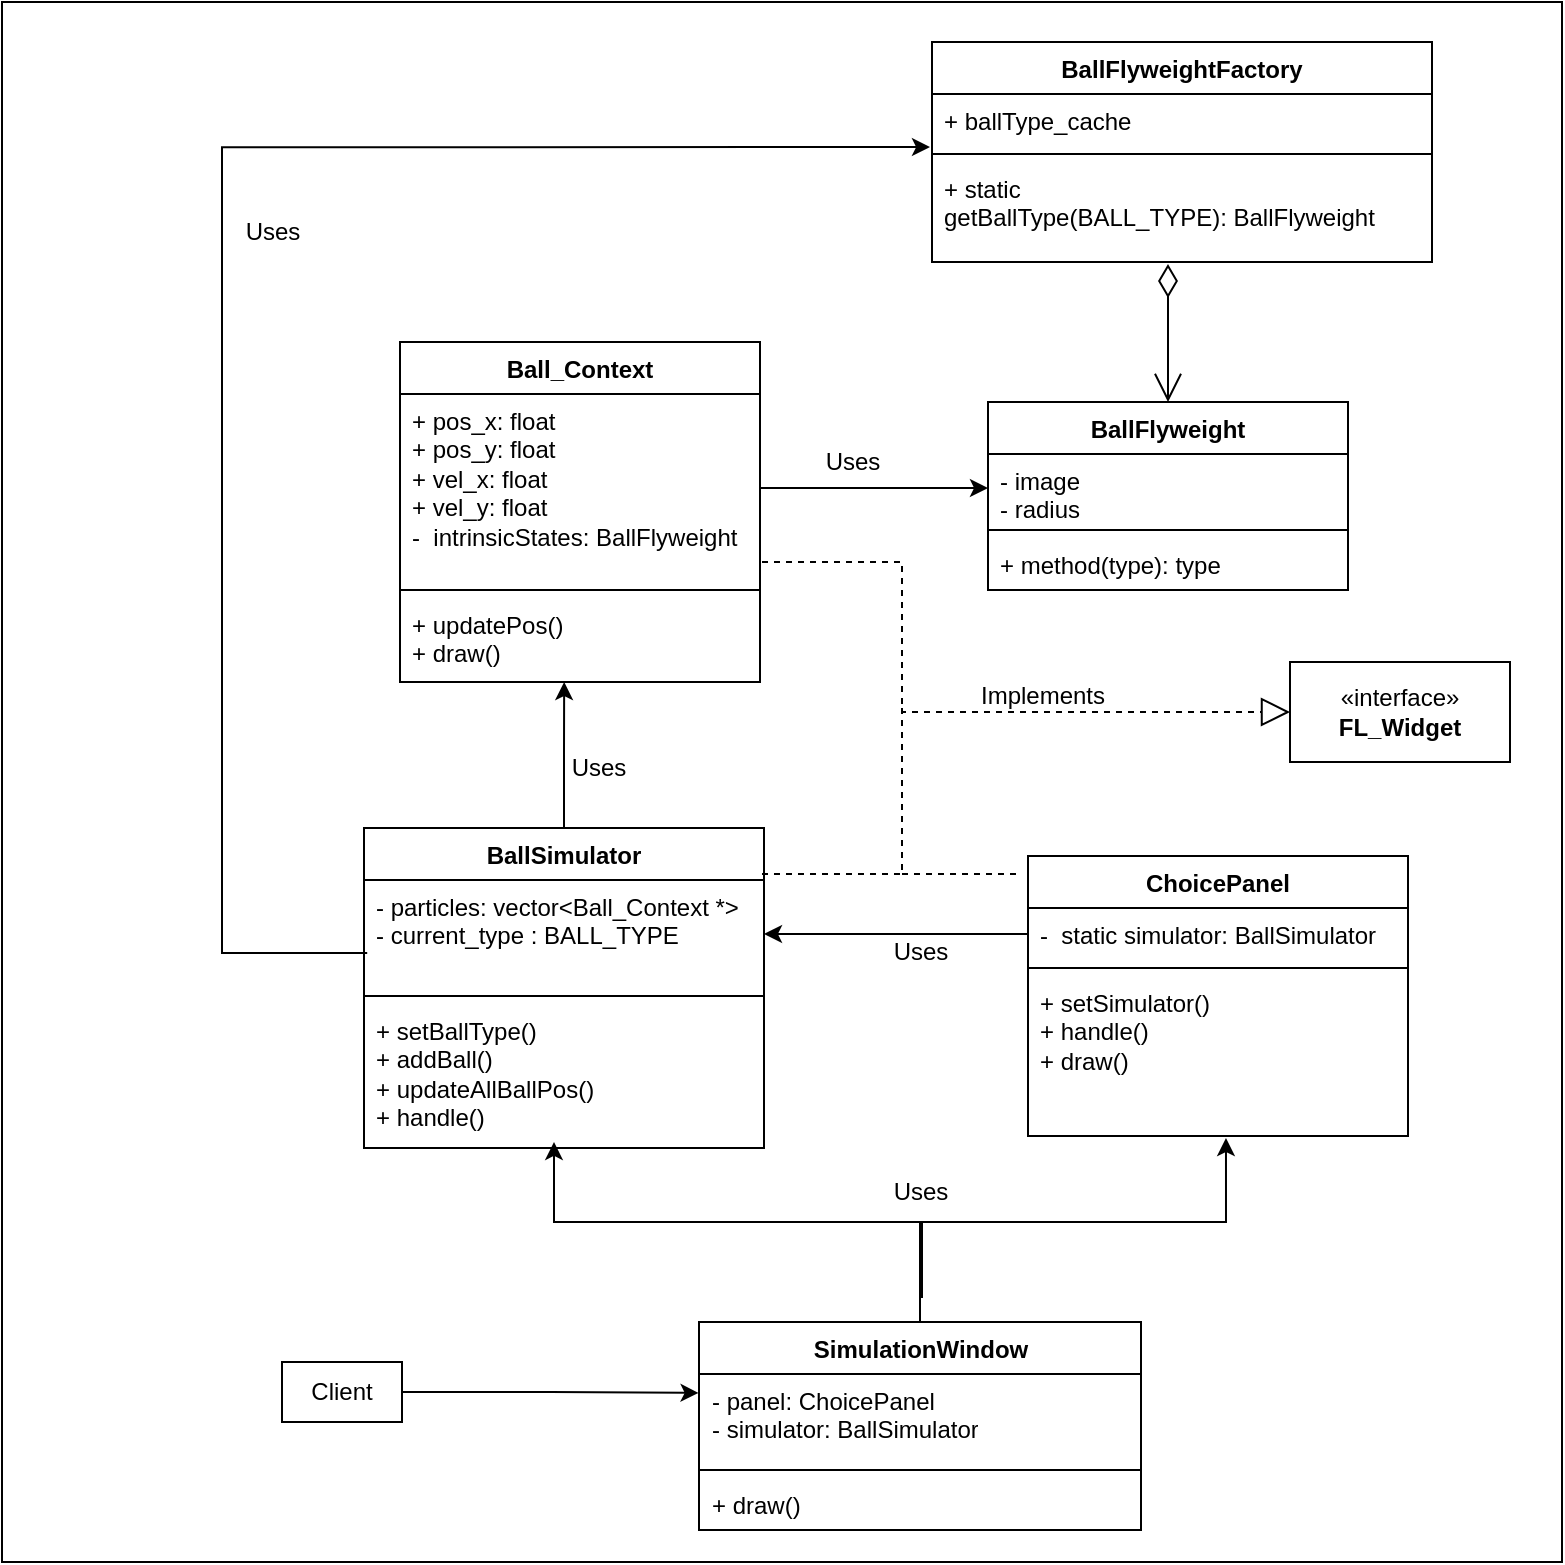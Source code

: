 <mxfile version="23.1.6" type="device">
  <diagram id="C5RBs43oDa-KdzZeNtuy" name="Page-1">
    <mxGraphModel dx="1194" dy="606" grid="1" gridSize="10" guides="1" tooltips="1" connect="1" arrows="1" fold="1" page="1" pageScale="1" pageWidth="827" pageHeight="1169" math="0" shadow="0">
      <root>
        <mxCell id="WIyWlLk6GJQsqaUBKTNV-0" />
        <mxCell id="WIyWlLk6GJQsqaUBKTNV-1" parent="WIyWlLk6GJQsqaUBKTNV-0" />
        <mxCell id="cYaYZuOsjZ7oo6lZCn4Q-78" value="" style="whiteSpace=wrap;html=1;aspect=fixed;" parent="WIyWlLk6GJQsqaUBKTNV-1" vertex="1">
          <mxGeometry x="30" y="100" width="780" height="780" as="geometry" />
        </mxCell>
        <mxCell id="cYaYZuOsjZ7oo6lZCn4Q-3" value="BallFlyweight" style="swimlane;fontStyle=1;align=center;verticalAlign=top;childLayout=stackLayout;horizontal=1;startSize=26;horizontalStack=0;resizeParent=1;resizeParentMax=0;resizeLast=0;collapsible=1;marginBottom=0;whiteSpace=wrap;html=1;" parent="WIyWlLk6GJQsqaUBKTNV-1" vertex="1">
          <mxGeometry x="523" y="300" width="180" height="94" as="geometry" />
        </mxCell>
        <mxCell id="cYaYZuOsjZ7oo6lZCn4Q-4" value="- image&lt;br&gt;- radius" style="text;strokeColor=none;fillColor=none;align=left;verticalAlign=top;spacingLeft=4;spacingRight=4;overflow=hidden;rotatable=0;points=[[0,0.5],[1,0.5]];portConstraint=eastwest;whiteSpace=wrap;html=1;" parent="cYaYZuOsjZ7oo6lZCn4Q-3" vertex="1">
          <mxGeometry y="26" width="180" height="34" as="geometry" />
        </mxCell>
        <mxCell id="cYaYZuOsjZ7oo6lZCn4Q-5" value="" style="line;strokeWidth=1;fillColor=none;align=left;verticalAlign=middle;spacingTop=-1;spacingLeft=3;spacingRight=3;rotatable=0;labelPosition=right;points=[];portConstraint=eastwest;strokeColor=inherit;" parent="cYaYZuOsjZ7oo6lZCn4Q-3" vertex="1">
          <mxGeometry y="60" width="180" height="8" as="geometry" />
        </mxCell>
        <mxCell id="cYaYZuOsjZ7oo6lZCn4Q-6" value="+ method(type): type" style="text;strokeColor=none;fillColor=none;align=left;verticalAlign=top;spacingLeft=4;spacingRight=4;overflow=hidden;rotatable=0;points=[[0,0.5],[1,0.5]];portConstraint=eastwest;whiteSpace=wrap;html=1;" parent="cYaYZuOsjZ7oo6lZCn4Q-3" vertex="1">
          <mxGeometry y="68" width="180" height="26" as="geometry" />
        </mxCell>
        <mxCell id="cYaYZuOsjZ7oo6lZCn4Q-23" value="BallFlyweightFactory" style="swimlane;fontStyle=1;align=center;verticalAlign=top;childLayout=stackLayout;horizontal=1;startSize=26;horizontalStack=0;resizeParent=1;resizeParentMax=0;resizeLast=0;collapsible=1;marginBottom=0;whiteSpace=wrap;html=1;" parent="WIyWlLk6GJQsqaUBKTNV-1" vertex="1">
          <mxGeometry x="495" y="120" width="250" height="110" as="geometry" />
        </mxCell>
        <mxCell id="cYaYZuOsjZ7oo6lZCn4Q-24" value="+&amp;nbsp;ballType_cache" style="text;strokeColor=none;fillColor=none;align=left;verticalAlign=top;spacingLeft=4;spacingRight=4;overflow=hidden;rotatable=0;points=[[0,0.5],[1,0.5]];portConstraint=eastwest;whiteSpace=wrap;html=1;" parent="cYaYZuOsjZ7oo6lZCn4Q-23" vertex="1">
          <mxGeometry y="26" width="250" height="26" as="geometry" />
        </mxCell>
        <mxCell id="cYaYZuOsjZ7oo6lZCn4Q-25" value="" style="line;strokeWidth=1;fillColor=none;align=left;verticalAlign=middle;spacingTop=-1;spacingLeft=3;spacingRight=3;rotatable=0;labelPosition=right;points=[];portConstraint=eastwest;strokeColor=inherit;" parent="cYaYZuOsjZ7oo6lZCn4Q-23" vertex="1">
          <mxGeometry y="52" width="250" height="8" as="geometry" />
        </mxCell>
        <mxCell id="cYaYZuOsjZ7oo6lZCn4Q-26" value="+ static getBallType(BALL_TYPE):&amp;nbsp;BallFlyweight" style="text;strokeColor=none;fillColor=none;align=left;verticalAlign=top;spacingLeft=4;spacingRight=4;overflow=hidden;rotatable=0;points=[[0,0.5],[1,0.5]];portConstraint=eastwest;whiteSpace=wrap;html=1;" parent="cYaYZuOsjZ7oo6lZCn4Q-23" vertex="1">
          <mxGeometry y="60" width="250" height="50" as="geometry" />
        </mxCell>
        <mxCell id="cYaYZuOsjZ7oo6lZCn4Q-27" value="" style="endArrow=open;html=1;endSize=12;startArrow=diamondThin;startSize=14;startFill=0;edgeStyle=orthogonalEdgeStyle;align=left;verticalAlign=bottom;rounded=0;entryX=0.5;entryY=0;entryDx=0;entryDy=0;exitX=0.472;exitY=1.02;exitDx=0;exitDy=0;exitPerimeter=0;" parent="WIyWlLk6GJQsqaUBKTNV-1" source="cYaYZuOsjZ7oo6lZCn4Q-26" target="cYaYZuOsjZ7oo6lZCn4Q-3" edge="1">
          <mxGeometry x="-1" y="3" relative="1" as="geometry">
            <mxPoint x="618" y="240" as="sourcePoint" />
            <mxPoint x="618" y="290" as="targetPoint" />
          </mxGeometry>
        </mxCell>
        <mxCell id="cYaYZuOsjZ7oo6lZCn4Q-28" value="Ball_Context" style="swimlane;fontStyle=1;align=center;verticalAlign=top;childLayout=stackLayout;horizontal=1;startSize=26;horizontalStack=0;resizeParent=1;resizeParentMax=0;resizeLast=0;collapsible=1;marginBottom=0;whiteSpace=wrap;html=1;" parent="WIyWlLk6GJQsqaUBKTNV-1" vertex="1">
          <mxGeometry x="229" y="270" width="180" height="170" as="geometry" />
        </mxCell>
        <mxCell id="cYaYZuOsjZ7oo6lZCn4Q-29" value="+ pos_x: float&lt;br&gt;+ pos_y: float&lt;br&gt;+ vel_x: float&lt;br&gt;+ vel_y: float&lt;br&gt;-&amp;nbsp; intrinsicStates:&amp;nbsp;BallFlyweight" style="text;strokeColor=none;fillColor=none;align=left;verticalAlign=top;spacingLeft=4;spacingRight=4;overflow=hidden;rotatable=0;points=[[0,0.5],[1,0.5]];portConstraint=eastwest;whiteSpace=wrap;html=1;" parent="cYaYZuOsjZ7oo6lZCn4Q-28" vertex="1">
          <mxGeometry y="26" width="180" height="94" as="geometry" />
        </mxCell>
        <mxCell id="cYaYZuOsjZ7oo6lZCn4Q-30" value="" style="line;strokeWidth=1;fillColor=none;align=left;verticalAlign=middle;spacingTop=-1;spacingLeft=3;spacingRight=3;rotatable=0;labelPosition=right;points=[];portConstraint=eastwest;strokeColor=inherit;" parent="cYaYZuOsjZ7oo6lZCn4Q-28" vertex="1">
          <mxGeometry y="120" width="180" height="8" as="geometry" />
        </mxCell>
        <mxCell id="cYaYZuOsjZ7oo6lZCn4Q-31" value="+ updatePos&lt;span style=&quot;background-color: initial;&quot;&gt;()&lt;br&gt;+ draw()&lt;br&gt;&lt;/span&gt;" style="text;strokeColor=none;fillColor=none;align=left;verticalAlign=top;spacingLeft=4;spacingRight=4;overflow=hidden;rotatable=0;points=[[0,0.5],[1,0.5]];portConstraint=eastwest;whiteSpace=wrap;html=1;" parent="cYaYZuOsjZ7oo6lZCn4Q-28" vertex="1">
          <mxGeometry y="128" width="180" height="42" as="geometry" />
        </mxCell>
        <mxCell id="cYaYZuOsjZ7oo6lZCn4Q-32" style="edgeStyle=orthogonalEdgeStyle;rounded=0;orthogonalLoop=1;jettySize=auto;html=1;entryX=0;entryY=0.5;entryDx=0;entryDy=0;" parent="WIyWlLk6GJQsqaUBKTNV-1" source="cYaYZuOsjZ7oo6lZCn4Q-29" target="cYaYZuOsjZ7oo6lZCn4Q-4" edge="1">
          <mxGeometry relative="1" as="geometry">
            <mxPoint x="500" y="370" as="targetPoint" />
          </mxGeometry>
        </mxCell>
        <mxCell id="cYaYZuOsjZ7oo6lZCn4Q-34" value="BallSimulator" style="swimlane;fontStyle=1;align=center;verticalAlign=top;childLayout=stackLayout;horizontal=1;startSize=26;horizontalStack=0;resizeParent=1;resizeParentMax=0;resizeLast=0;collapsible=1;marginBottom=0;whiteSpace=wrap;html=1;" parent="WIyWlLk6GJQsqaUBKTNV-1" vertex="1">
          <mxGeometry x="211" y="513" width="200" height="160" as="geometry" />
        </mxCell>
        <mxCell id="cYaYZuOsjZ7oo6lZCn4Q-35" value="- particles:&amp;nbsp;vector&amp;lt;Ball_Context *&amp;gt;&lt;br&gt;- current_type : BALL_TYPE" style="text;strokeColor=none;fillColor=none;align=left;verticalAlign=top;spacingLeft=4;spacingRight=4;overflow=hidden;rotatable=0;points=[[0,0.5],[1,0.5]];portConstraint=eastwest;whiteSpace=wrap;html=1;" parent="cYaYZuOsjZ7oo6lZCn4Q-34" vertex="1">
          <mxGeometry y="26" width="200" height="54" as="geometry" />
        </mxCell>
        <mxCell id="cYaYZuOsjZ7oo6lZCn4Q-36" value="" style="line;strokeWidth=1;fillColor=none;align=left;verticalAlign=middle;spacingTop=-1;spacingLeft=3;spacingRight=3;rotatable=0;labelPosition=right;points=[];portConstraint=eastwest;strokeColor=inherit;" parent="cYaYZuOsjZ7oo6lZCn4Q-34" vertex="1">
          <mxGeometry y="80" width="200" height="8" as="geometry" />
        </mxCell>
        <mxCell id="cYaYZuOsjZ7oo6lZCn4Q-37" value="+ setBallType&lt;span style=&quot;background-color: initial;&quot;&gt;()&lt;/span&gt;&lt;br&gt;+ addBall()&lt;br&gt;+ updateAllBallPos()&lt;br&gt;+ handle()&lt;br&gt;&lt;div&gt;&lt;br&gt;&lt;/div&gt;" style="text;strokeColor=none;fillColor=none;align=left;verticalAlign=top;spacingLeft=4;spacingRight=4;overflow=hidden;rotatable=0;points=[[0,0.5],[1,0.5]];portConstraint=eastwest;whiteSpace=wrap;html=1;" parent="cYaYZuOsjZ7oo6lZCn4Q-34" vertex="1">
          <mxGeometry y="88" width="200" height="72" as="geometry" />
        </mxCell>
        <mxCell id="cYaYZuOsjZ7oo6lZCn4Q-38" style="edgeStyle=orthogonalEdgeStyle;rounded=0;orthogonalLoop=1;jettySize=auto;html=1;entryX=0.456;entryY=1;entryDx=0;entryDy=0;entryPerimeter=0;" parent="WIyWlLk6GJQsqaUBKTNV-1" source="cYaYZuOsjZ7oo6lZCn4Q-34" target="cYaYZuOsjZ7oo6lZCn4Q-31" edge="1">
          <mxGeometry relative="1" as="geometry" />
        </mxCell>
        <mxCell id="cYaYZuOsjZ7oo6lZCn4Q-47" value="ChoicePanel" style="swimlane;fontStyle=1;align=center;verticalAlign=top;childLayout=stackLayout;horizontal=1;startSize=26;horizontalStack=0;resizeParent=1;resizeParentMax=0;resizeLast=0;collapsible=1;marginBottom=0;whiteSpace=wrap;html=1;" parent="WIyWlLk6GJQsqaUBKTNV-1" vertex="1">
          <mxGeometry x="543" y="527" width="190" height="140" as="geometry" />
        </mxCell>
        <mxCell id="cYaYZuOsjZ7oo6lZCn4Q-48" value="-&amp;nbsp; static simulator: BallSimulator" style="text;strokeColor=none;fillColor=none;align=left;verticalAlign=top;spacingLeft=4;spacingRight=4;overflow=hidden;rotatable=0;points=[[0,0.5],[1,0.5]];portConstraint=eastwest;whiteSpace=wrap;html=1;" parent="cYaYZuOsjZ7oo6lZCn4Q-47" vertex="1">
          <mxGeometry y="26" width="190" height="26" as="geometry" />
        </mxCell>
        <mxCell id="cYaYZuOsjZ7oo6lZCn4Q-49" value="" style="line;strokeWidth=1;fillColor=none;align=left;verticalAlign=middle;spacingTop=-1;spacingLeft=3;spacingRight=3;rotatable=0;labelPosition=right;points=[];portConstraint=eastwest;strokeColor=inherit;" parent="cYaYZuOsjZ7oo6lZCn4Q-47" vertex="1">
          <mxGeometry y="52" width="190" height="8" as="geometry" />
        </mxCell>
        <mxCell id="cYaYZuOsjZ7oo6lZCn4Q-50" value="+&amp;nbsp;setSimulator()&lt;br&gt;+ handle()&lt;br&gt;+ draw()" style="text;strokeColor=none;fillColor=none;align=left;verticalAlign=top;spacingLeft=4;spacingRight=4;overflow=hidden;rotatable=0;points=[[0,0.5],[1,0.5]];portConstraint=eastwest;whiteSpace=wrap;html=1;" parent="cYaYZuOsjZ7oo6lZCn4Q-47" vertex="1">
          <mxGeometry y="60" width="190" height="80" as="geometry" />
        </mxCell>
        <mxCell id="cYaYZuOsjZ7oo6lZCn4Q-51" style="edgeStyle=orthogonalEdgeStyle;rounded=0;orthogonalLoop=1;jettySize=auto;html=1;entryX=1;entryY=0.5;entryDx=0;entryDy=0;" parent="WIyWlLk6GJQsqaUBKTNV-1" source="cYaYZuOsjZ7oo6lZCn4Q-48" target="cYaYZuOsjZ7oo6lZCn4Q-35" edge="1">
          <mxGeometry relative="1" as="geometry" />
        </mxCell>
        <mxCell id="cYaYZuOsjZ7oo6lZCn4Q-52" value="SimulationWindow" style="swimlane;fontStyle=1;align=center;verticalAlign=top;childLayout=stackLayout;horizontal=1;startSize=26;horizontalStack=0;resizeParent=1;resizeParentMax=0;resizeLast=0;collapsible=1;marginBottom=0;whiteSpace=wrap;html=1;" parent="WIyWlLk6GJQsqaUBKTNV-1" vertex="1">
          <mxGeometry x="378.5" y="760" width="221" height="104" as="geometry" />
        </mxCell>
        <mxCell id="cYaYZuOsjZ7oo6lZCn4Q-53" value="- panel: ChoicePanel&lt;br&gt;- simulator: BallSimulator" style="text;strokeColor=none;fillColor=none;align=left;verticalAlign=top;spacingLeft=4;spacingRight=4;overflow=hidden;rotatable=0;points=[[0,0.5],[1,0.5]];portConstraint=eastwest;whiteSpace=wrap;html=1;" parent="cYaYZuOsjZ7oo6lZCn4Q-52" vertex="1">
          <mxGeometry y="26" width="221" height="44" as="geometry" />
        </mxCell>
        <mxCell id="cYaYZuOsjZ7oo6lZCn4Q-54" value="" style="line;strokeWidth=1;fillColor=none;align=left;verticalAlign=middle;spacingTop=-1;spacingLeft=3;spacingRight=3;rotatable=0;labelPosition=right;points=[];portConstraint=eastwest;strokeColor=inherit;" parent="cYaYZuOsjZ7oo6lZCn4Q-52" vertex="1">
          <mxGeometry y="70" width="221" height="8" as="geometry" />
        </mxCell>
        <mxCell id="cYaYZuOsjZ7oo6lZCn4Q-55" value="+ draw()" style="text;strokeColor=none;fillColor=none;align=left;verticalAlign=top;spacingLeft=4;spacingRight=4;overflow=hidden;rotatable=0;points=[[0,0.5],[1,0.5]];portConstraint=eastwest;whiteSpace=wrap;html=1;" parent="cYaYZuOsjZ7oo6lZCn4Q-52" vertex="1">
          <mxGeometry y="78" width="221" height="26" as="geometry" />
        </mxCell>
        <mxCell id="cYaYZuOsjZ7oo6lZCn4Q-56" style="edgeStyle=orthogonalEdgeStyle;rounded=0;orthogonalLoop=1;jettySize=auto;html=1;entryX=0.475;entryY=0.986;entryDx=0;entryDy=0;entryPerimeter=0;" parent="WIyWlLk6GJQsqaUBKTNV-1" edge="1">
          <mxGeometry relative="1" as="geometry">
            <mxPoint x="490" y="748" as="sourcePoint" />
            <mxPoint x="306" y="669.992" as="targetPoint" />
            <Array as="points">
              <mxPoint x="490" y="710" />
              <mxPoint x="306" y="710" />
            </Array>
          </mxGeometry>
        </mxCell>
        <mxCell id="cYaYZuOsjZ7oo6lZCn4Q-57" style="edgeStyle=orthogonalEdgeStyle;rounded=0;orthogonalLoop=1;jettySize=auto;html=1;entryX=0.521;entryY=1.013;entryDx=0;entryDy=0;entryPerimeter=0;" parent="WIyWlLk6GJQsqaUBKTNV-1" source="cYaYZuOsjZ7oo6lZCn4Q-52" target="cYaYZuOsjZ7oo6lZCn4Q-50" edge="1">
          <mxGeometry relative="1" as="geometry">
            <Array as="points">
              <mxPoint x="489" y="710" />
              <mxPoint x="642" y="710" />
            </Array>
          </mxGeometry>
        </mxCell>
        <mxCell id="cYaYZuOsjZ7oo6lZCn4Q-58" value="«interface»&lt;br&gt;&lt;b&gt;FL_Widget&lt;/b&gt;" style="html=1;whiteSpace=wrap;" parent="WIyWlLk6GJQsqaUBKTNV-1" vertex="1">
          <mxGeometry x="674" y="430" width="110" height="50" as="geometry" />
        </mxCell>
        <mxCell id="cYaYZuOsjZ7oo6lZCn4Q-59" value="" style="endArrow=block;dashed=1;endFill=0;endSize=12;html=1;rounded=0;entryX=0;entryY=0.5;entryDx=0;entryDy=0;" parent="WIyWlLk6GJQsqaUBKTNV-1" target="cYaYZuOsjZ7oo6lZCn4Q-58" edge="1">
          <mxGeometry width="160" relative="1" as="geometry">
            <mxPoint x="410" y="380" as="sourcePoint" />
            <mxPoint x="523" y="454.5" as="targetPoint" />
            <Array as="points">
              <mxPoint x="480" y="380" />
              <mxPoint x="480" y="455" />
            </Array>
          </mxGeometry>
        </mxCell>
        <mxCell id="cYaYZuOsjZ7oo6lZCn4Q-62" value="" style="endArrow=none;dashed=1;html=1;rounded=0;exitX=0.995;exitY=-0.056;exitDx=0;exitDy=0;exitPerimeter=0;" parent="WIyWlLk6GJQsqaUBKTNV-1" source="cYaYZuOsjZ7oo6lZCn4Q-35" edge="1">
          <mxGeometry width="50" height="50" relative="1" as="geometry">
            <mxPoint x="480" y="520" as="sourcePoint" />
            <mxPoint x="480" y="450" as="targetPoint" />
            <Array as="points">
              <mxPoint x="480" y="536" />
            </Array>
          </mxGeometry>
        </mxCell>
        <mxCell id="cYaYZuOsjZ7oo6lZCn4Q-64" value="" style="endArrow=none;dashed=1;html=1;rounded=0;" parent="WIyWlLk6GJQsqaUBKTNV-1" edge="1">
          <mxGeometry width="50" height="50" relative="1" as="geometry">
            <mxPoint x="480" y="536" as="sourcePoint" />
            <mxPoint x="540" y="536" as="targetPoint" />
          </mxGeometry>
        </mxCell>
        <mxCell id="cYaYZuOsjZ7oo6lZCn4Q-65" value="Implements" style="text;html=1;align=center;verticalAlign=middle;resizable=0;points=[];autosize=1;strokeColor=none;fillColor=none;" parent="WIyWlLk6GJQsqaUBKTNV-1" vertex="1">
          <mxGeometry x="505" y="432" width="90" height="30" as="geometry" />
        </mxCell>
        <mxCell id="cYaYZuOsjZ7oo6lZCn4Q-66" value="Uses" style="text;html=1;align=center;verticalAlign=middle;resizable=0;points=[];autosize=1;strokeColor=none;fillColor=none;" parent="WIyWlLk6GJQsqaUBKTNV-1" vertex="1">
          <mxGeometry x="303" y="468" width="50" height="30" as="geometry" />
        </mxCell>
        <mxCell id="cYaYZuOsjZ7oo6lZCn4Q-67" value="Uses" style="text;html=1;align=center;verticalAlign=middle;resizable=0;points=[];autosize=1;strokeColor=none;fillColor=none;" parent="WIyWlLk6GJQsqaUBKTNV-1" vertex="1">
          <mxGeometry x="430" y="315" width="50" height="30" as="geometry" />
        </mxCell>
        <mxCell id="cYaYZuOsjZ7oo6lZCn4Q-68" value="Uses" style="text;html=1;align=center;verticalAlign=middle;resizable=0;points=[];autosize=1;strokeColor=none;fillColor=none;" parent="WIyWlLk6GJQsqaUBKTNV-1" vertex="1">
          <mxGeometry x="464" y="680" width="50" height="30" as="geometry" />
        </mxCell>
        <mxCell id="cYaYZuOsjZ7oo6lZCn4Q-69" value="Uses" style="text;html=1;align=center;verticalAlign=middle;resizable=0;points=[];autosize=1;strokeColor=none;fillColor=none;" parent="WIyWlLk6GJQsqaUBKTNV-1" vertex="1">
          <mxGeometry x="464" y="560" width="50" height="30" as="geometry" />
        </mxCell>
        <mxCell id="cYaYZuOsjZ7oo6lZCn4Q-70" style="edgeStyle=orthogonalEdgeStyle;rounded=0;orthogonalLoop=1;jettySize=auto;html=1;entryX=-0.004;entryY=-0.149;entryDx=0;entryDy=0;entryPerimeter=0;exitX=0.008;exitY=0.675;exitDx=0;exitDy=0;exitPerimeter=0;" parent="WIyWlLk6GJQsqaUBKTNV-1" source="cYaYZuOsjZ7oo6lZCn4Q-35" target="cYaYZuOsjZ7oo6lZCn4Q-26" edge="1">
          <mxGeometry relative="1" as="geometry">
            <mxPoint x="436.75" y="185.45" as="targetPoint" />
            <mxPoint x="151" y="576" as="sourcePoint" />
            <Array as="points">
              <mxPoint x="140" y="575" />
              <mxPoint x="140" y="173" />
            </Array>
          </mxGeometry>
        </mxCell>
        <mxCell id="cYaYZuOsjZ7oo6lZCn4Q-72" value="Uses" style="text;html=1;align=center;verticalAlign=middle;resizable=0;points=[];autosize=1;strokeColor=none;fillColor=none;" parent="WIyWlLk6GJQsqaUBKTNV-1" vertex="1">
          <mxGeometry x="140" y="200" width="50" height="30" as="geometry" />
        </mxCell>
        <mxCell id="cYaYZuOsjZ7oo6lZCn4Q-79" value="Client" style="rounded=0;whiteSpace=wrap;html=1;" parent="WIyWlLk6GJQsqaUBKTNV-1" vertex="1">
          <mxGeometry x="170" y="780" width="60" height="30" as="geometry" />
        </mxCell>
        <mxCell id="cYaYZuOsjZ7oo6lZCn4Q-80" style="edgeStyle=orthogonalEdgeStyle;rounded=0;orthogonalLoop=1;jettySize=auto;html=1;entryX=-0.001;entryY=0.215;entryDx=0;entryDy=0;entryPerimeter=0;" parent="WIyWlLk6GJQsqaUBKTNV-1" source="cYaYZuOsjZ7oo6lZCn4Q-79" target="cYaYZuOsjZ7oo6lZCn4Q-53" edge="1">
          <mxGeometry relative="1" as="geometry" />
        </mxCell>
      </root>
    </mxGraphModel>
  </diagram>
</mxfile>
